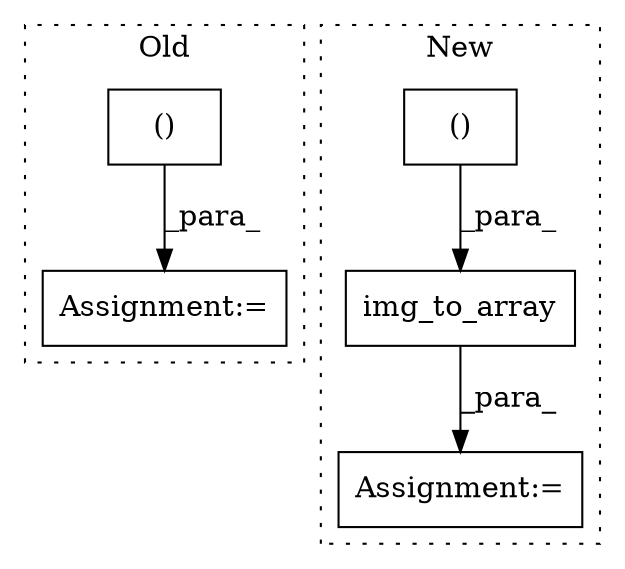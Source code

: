 digraph G {
subgraph cluster0 {
1 [label="()" a="106" s="2694" l="24" shape="box"];
3 [label="Assignment:=" a="7" s="2675" l="1" shape="box"];
label = "Old";
style="dotted";
}
subgraph cluster1 {
2 [label="img_to_array" a="32" s="3162,3178" l="13,1" shape="box"];
4 [label="Assignment:=" a="7" s="3155" l="1" shape="box"];
5 [label="()" a="106" s="3125" l="19" shape="box"];
label = "New";
style="dotted";
}
1 -> 3 [label="_para_"];
2 -> 4 [label="_para_"];
5 -> 2 [label="_para_"];
}